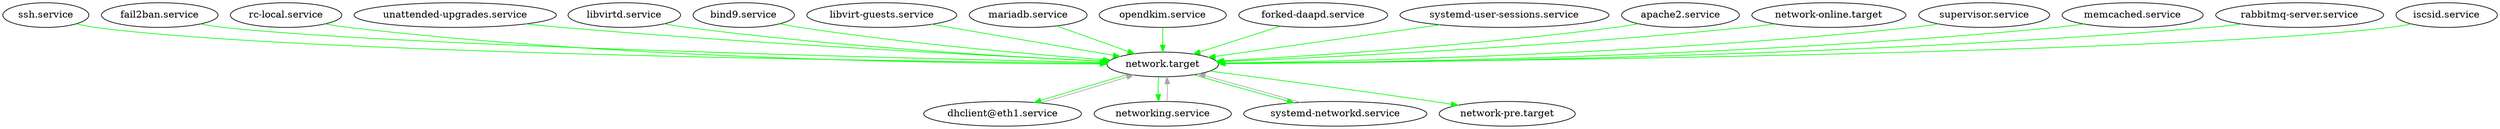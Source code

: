 digraph systemd {
	"ssh.service"->"network.target" [color="green"];
	"fail2ban.service"->"network.target" [color="green"];
	"dhclient@eth1.service"->"network.target" [color="grey66"];
	"networking.service"->"network.target" [color="grey66"];
	"rc-local.service"->"network.target" [color="green"];
	"unattended-upgrades.service"->"network.target" [color="green"];
	"libvirtd.service"->"network.target" [color="green"];
	"bind9.service"->"network.target" [color="green"];
	"libvirt-guests.service"->"network.target" [color="green"];
	"mariadb.service"->"network.target" [color="green"];
	"opendkim.service"->"network.target" [color="green"];
	"forked-daapd.service"->"network.target" [color="green"];
	"systemd-user-sessions.service"->"network.target" [color="green"];
	"network.target"->"networking.service" [color="green"];
	"network.target"->"systemd-networkd.service" [color="green"];
	"network.target"->"network-pre.target" [color="green"];
	"network.target"->"dhclient@eth1.service" [color="green"];
	"apache2.service"->"network.target" [color="green"];
	"network-online.target"->"network.target" [color="green"];
	"systemd-networkd.service"->"network.target" [color="grey66"];
	"supervisor.service"->"network.target" [color="green"];
	"memcached.service"->"network.target" [color="green"];
	"rabbitmq-server.service"->"network.target" [color="green"];
	"iscsid.service"->"network.target" [color="green"];
}
